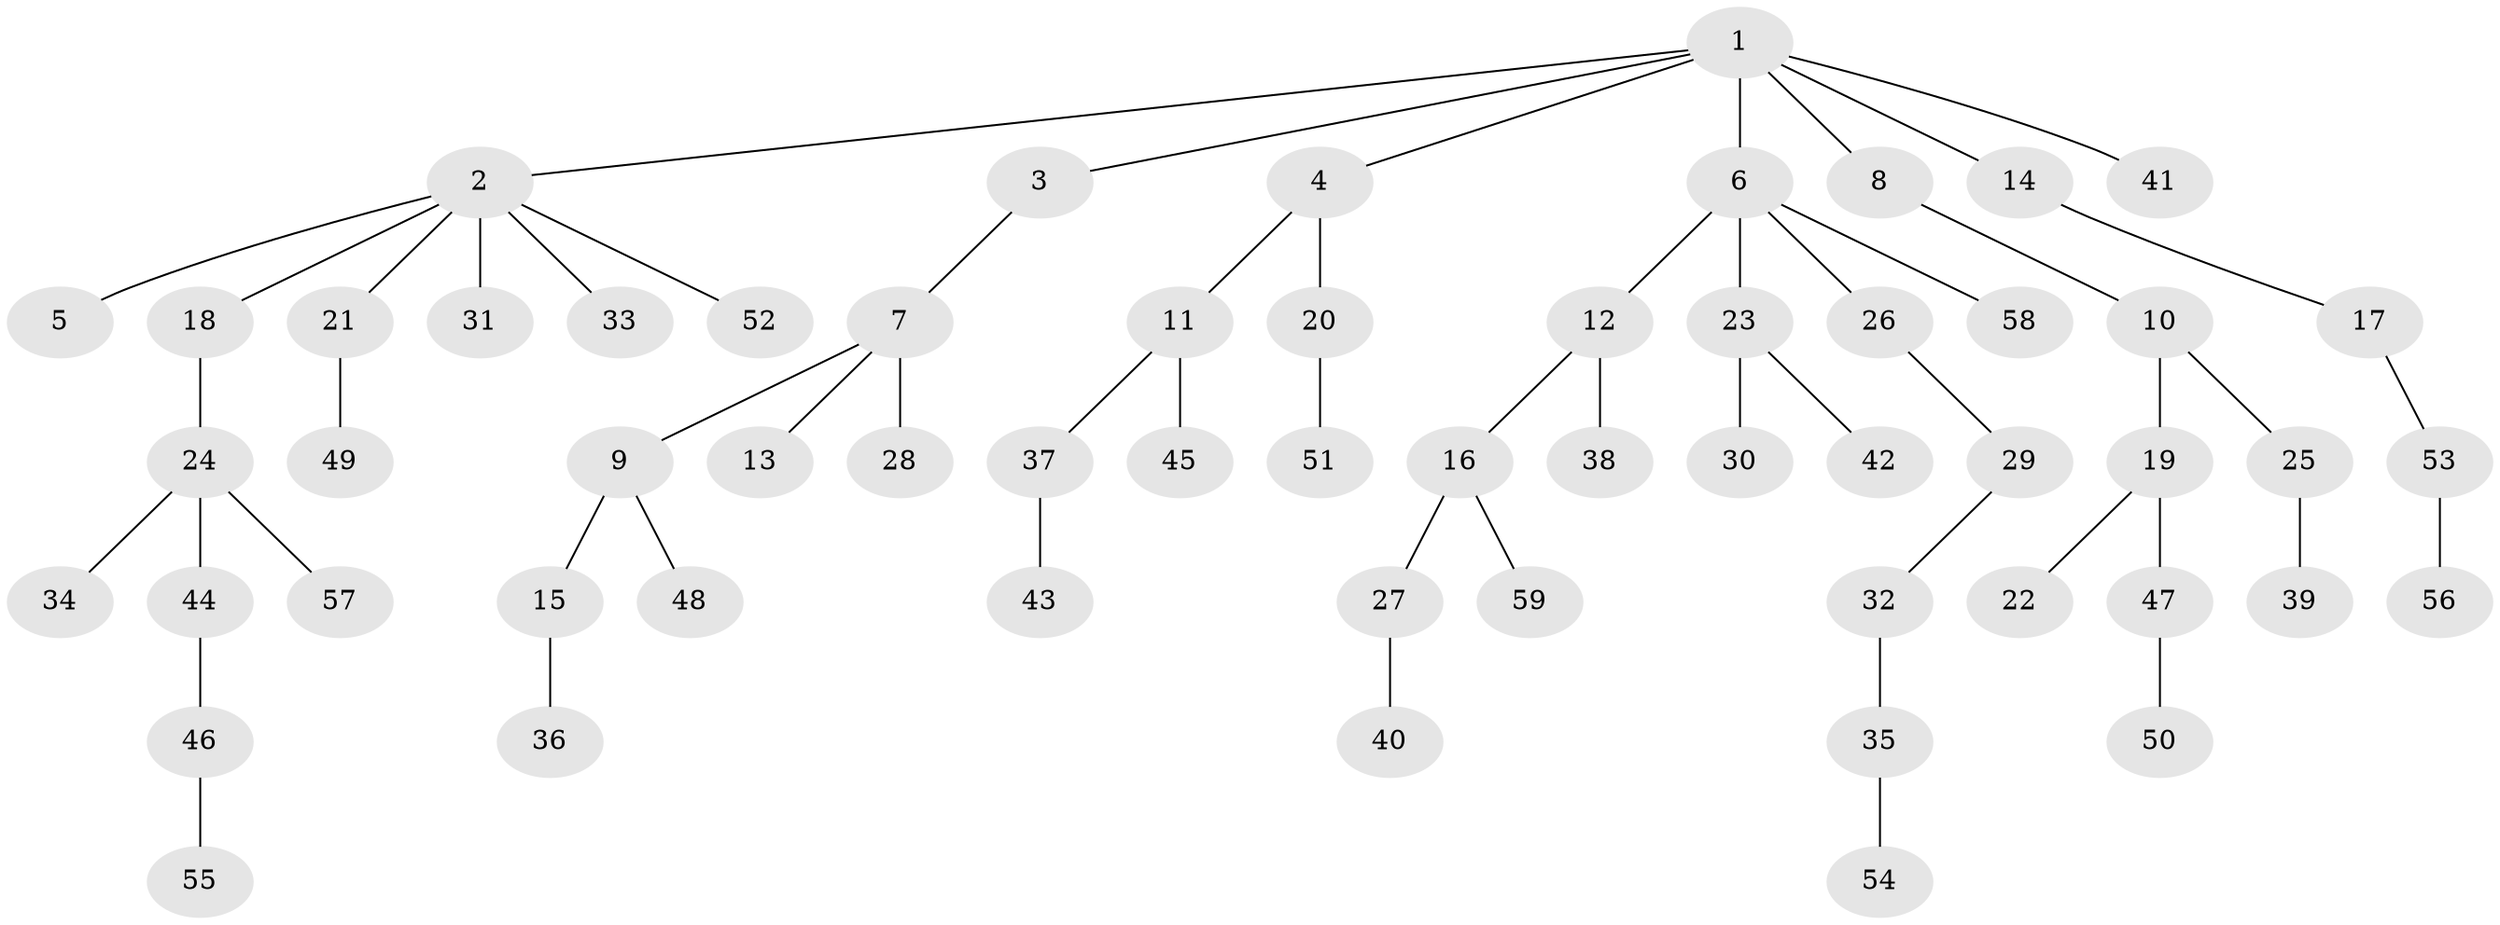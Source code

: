 // Generated by graph-tools (version 1.1) at 2025/11/02/27/25 16:11:28]
// undirected, 59 vertices, 58 edges
graph export_dot {
graph [start="1"]
  node [color=gray90,style=filled];
  1;
  2;
  3;
  4;
  5;
  6;
  7;
  8;
  9;
  10;
  11;
  12;
  13;
  14;
  15;
  16;
  17;
  18;
  19;
  20;
  21;
  22;
  23;
  24;
  25;
  26;
  27;
  28;
  29;
  30;
  31;
  32;
  33;
  34;
  35;
  36;
  37;
  38;
  39;
  40;
  41;
  42;
  43;
  44;
  45;
  46;
  47;
  48;
  49;
  50;
  51;
  52;
  53;
  54;
  55;
  56;
  57;
  58;
  59;
  1 -- 2;
  1 -- 3;
  1 -- 4;
  1 -- 6;
  1 -- 8;
  1 -- 14;
  1 -- 41;
  2 -- 5;
  2 -- 18;
  2 -- 21;
  2 -- 31;
  2 -- 33;
  2 -- 52;
  3 -- 7;
  4 -- 11;
  4 -- 20;
  6 -- 12;
  6 -- 23;
  6 -- 26;
  6 -- 58;
  7 -- 9;
  7 -- 13;
  7 -- 28;
  8 -- 10;
  9 -- 15;
  9 -- 48;
  10 -- 19;
  10 -- 25;
  11 -- 37;
  11 -- 45;
  12 -- 16;
  12 -- 38;
  14 -- 17;
  15 -- 36;
  16 -- 27;
  16 -- 59;
  17 -- 53;
  18 -- 24;
  19 -- 22;
  19 -- 47;
  20 -- 51;
  21 -- 49;
  23 -- 30;
  23 -- 42;
  24 -- 34;
  24 -- 44;
  24 -- 57;
  25 -- 39;
  26 -- 29;
  27 -- 40;
  29 -- 32;
  32 -- 35;
  35 -- 54;
  37 -- 43;
  44 -- 46;
  46 -- 55;
  47 -- 50;
  53 -- 56;
}
